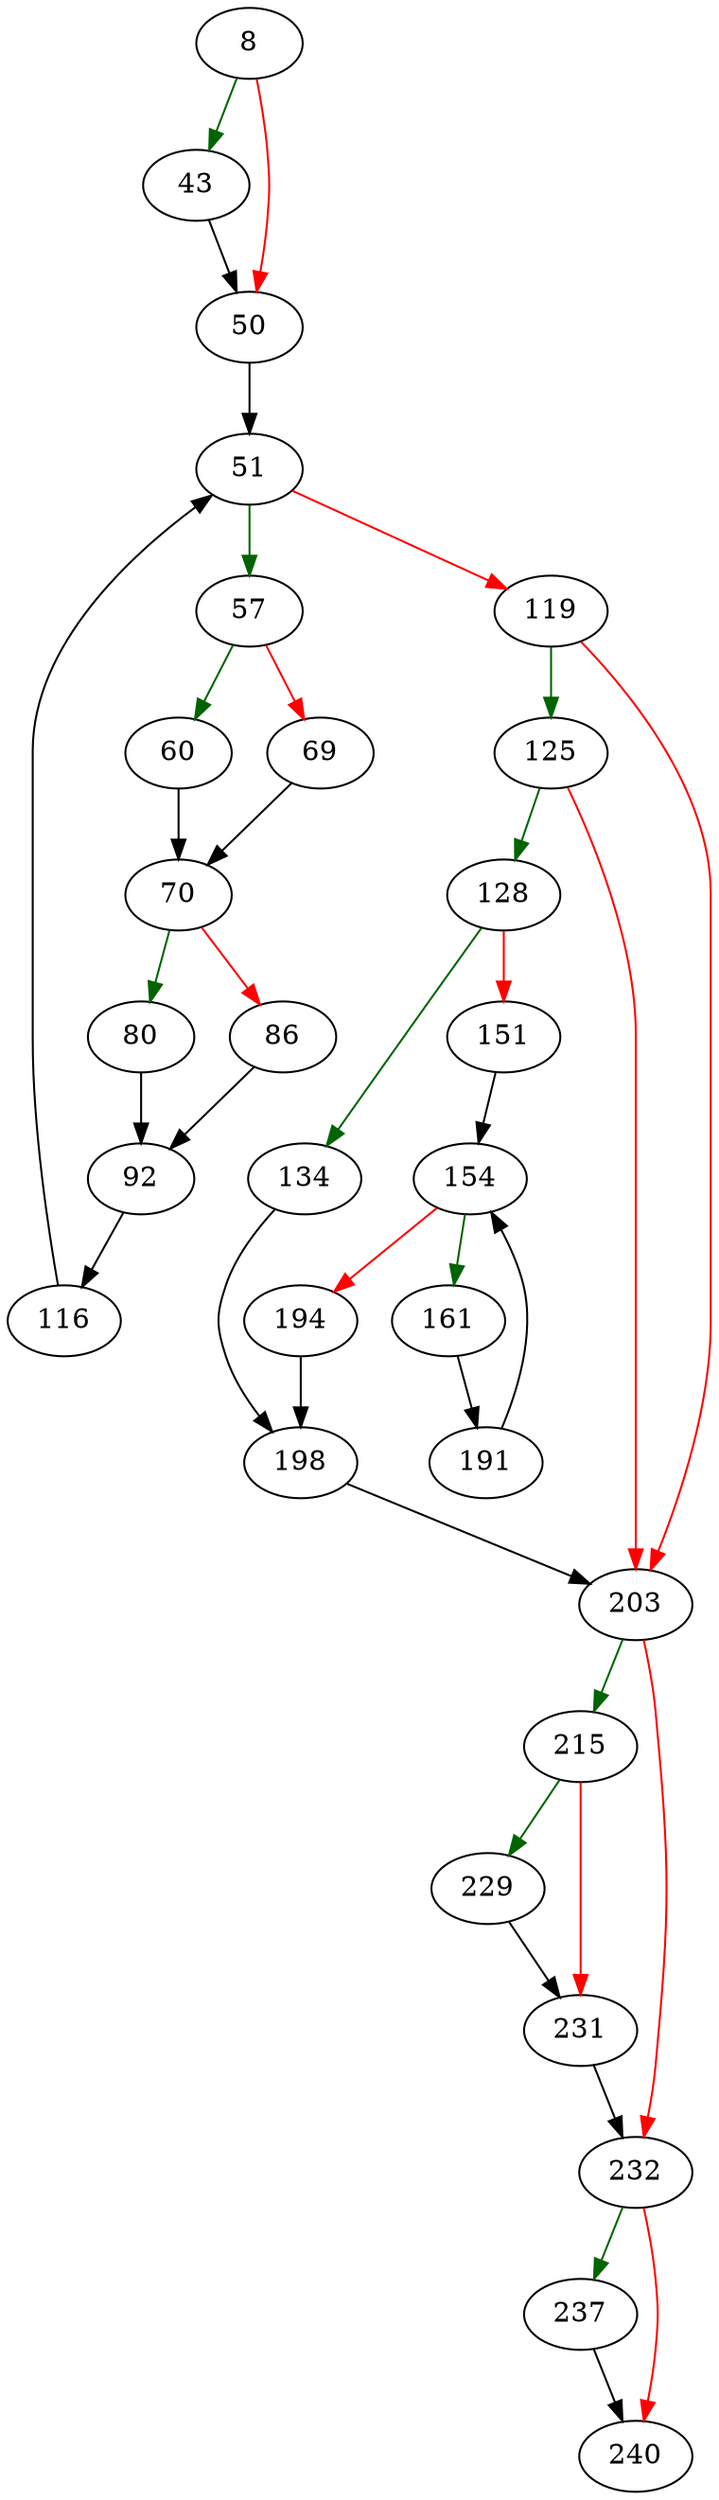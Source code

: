 strict digraph "fkScanChildren" {
	// Node definitions.
	8 [entry=true];
	43;
	50;
	51;
	57;
	119;
	60;
	69;
	70;
	80;
	86;
	92;
	116;
	125;
	203;
	128;
	134;
	151;
	198;
	154;
	161;
	194;
	191;
	215;
	232;
	229;
	231;
	237;
	240;

	// Edge definitions.
	8 -> 43 [
		color=darkgreen
		cond=true
	];
	8 -> 50 [
		color=red
		cond=false
	];
	43 -> 50;
	50 -> 51;
	51 -> 57 [
		color=darkgreen
		cond=true
	];
	51 -> 119 [
		color=red
		cond=false
	];
	57 -> 60 [
		color=darkgreen
		cond=true
	];
	57 -> 69 [
		color=red
		cond=false
	];
	119 -> 125 [
		color=darkgreen
		cond=true
	];
	119 -> 203 [
		color=red
		cond=false
	];
	60 -> 70;
	69 -> 70;
	70 -> 80 [
		color=darkgreen
		cond=true
	];
	70 -> 86 [
		color=red
		cond=false
	];
	80 -> 92;
	86 -> 92;
	92 -> 116;
	116 -> 51;
	125 -> 203 [
		color=red
		cond=false
	];
	125 -> 128 [
		color=darkgreen
		cond=true
	];
	203 -> 215 [
		color=darkgreen
		cond=true
	];
	203 -> 232 [
		color=red
		cond=false
	];
	128 -> 134 [
		color=darkgreen
		cond=true
	];
	128 -> 151 [
		color=red
		cond=false
	];
	134 -> 198;
	151 -> 154;
	198 -> 203;
	154 -> 161 [
		color=darkgreen
		cond=true
	];
	154 -> 194 [
		color=red
		cond=false
	];
	161 -> 191;
	194 -> 198;
	191 -> 154;
	215 -> 229 [
		color=darkgreen
		cond=true
	];
	215 -> 231 [
		color=red
		cond=false
	];
	232 -> 237 [
		color=darkgreen
		cond=true
	];
	232 -> 240 [
		color=red
		cond=false
	];
	229 -> 231;
	231 -> 232;
	237 -> 240;
}